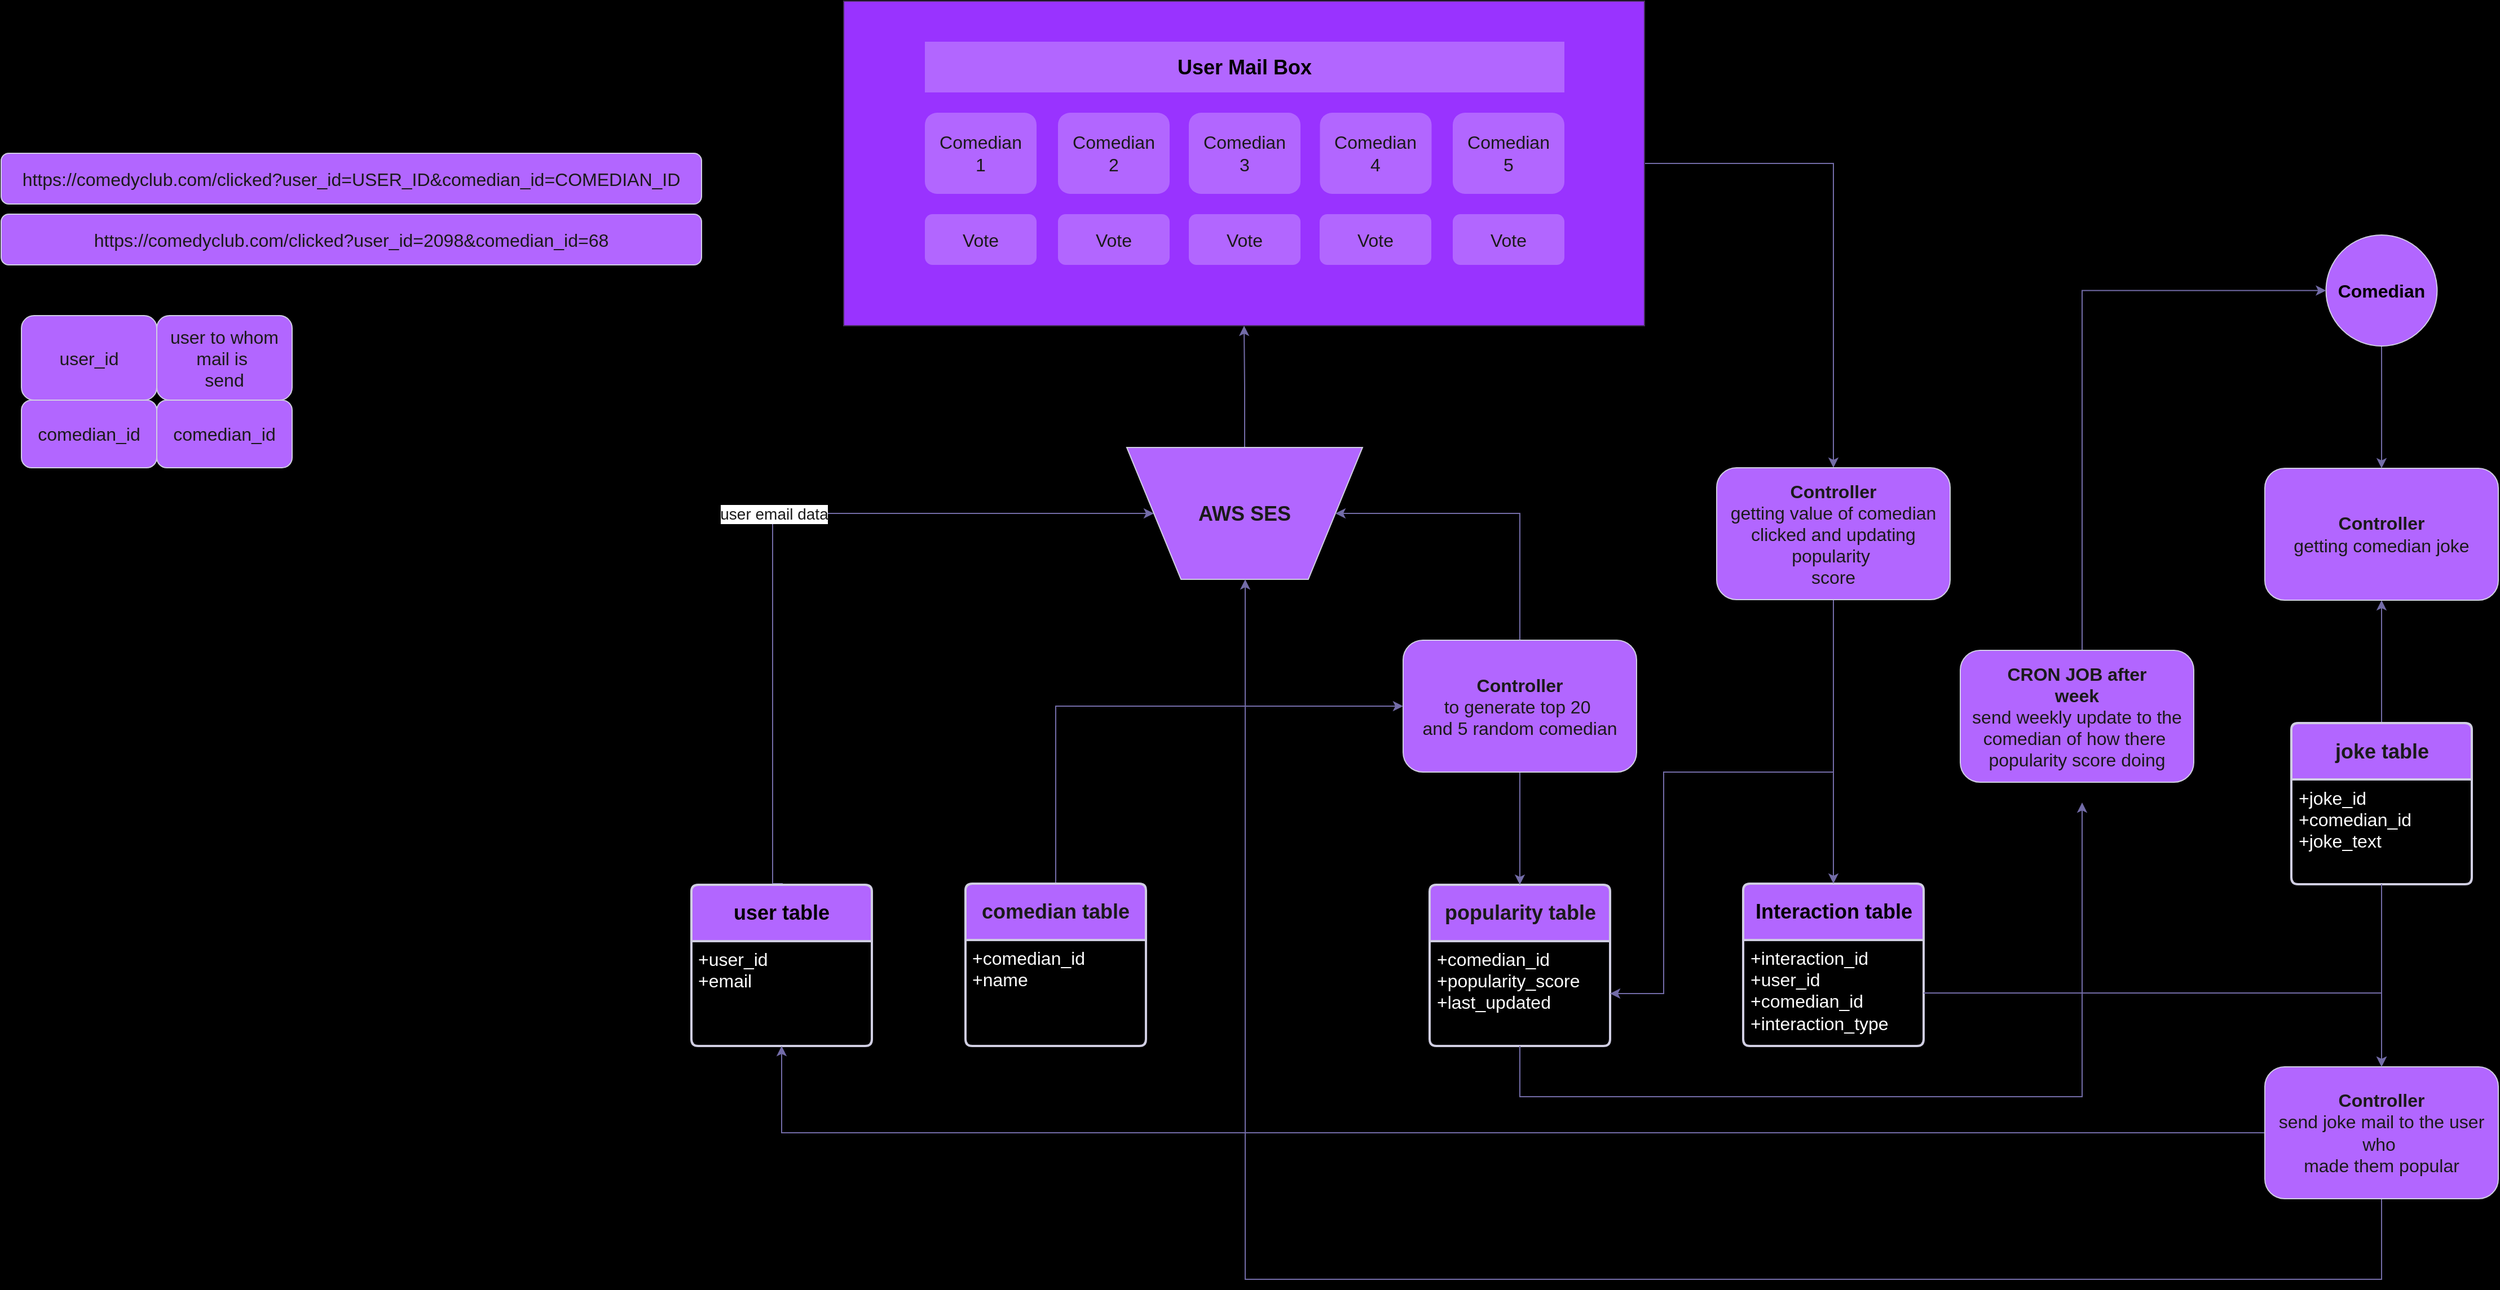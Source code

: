 <mxfile version="21.6.5" type="device">
  <diagram name="Page-1" id="ILRofubnNpt658Vaso6C">
    <mxGraphModel dx="6450" dy="3870" grid="0" gridSize="9" guides="1" tooltips="1" connect="1" arrows="1" fold="1" page="0" pageScale="1.5" pageWidth="1169" pageHeight="827" background="#000000" math="0" shadow="0">
      <root>
        <mxCell id="0" />
        <mxCell id="1" parent="0" />
        <mxCell id="L8v3LBRPqCBOY5xM7CWC-88" style="edgeStyle=orthogonalEdgeStyle;rounded=0;orthogonalLoop=1;jettySize=auto;html=1;entryX=0.5;entryY=0;entryDx=0;entryDy=0;strokeColor=#736CA8;fontColor=#1A1A1A;" edge="1" parent="1" source="L8v3LBRPqCBOY5xM7CWC-33" target="L8v3LBRPqCBOY5xM7CWC-76">
          <mxGeometry relative="1" as="geometry" />
        </mxCell>
        <mxCell id="L8v3LBRPqCBOY5xM7CWC-33" value="" style="rounded=0;whiteSpace=wrap;html=1;strokeColor=#432D57;fillColor=#9933FF;fontColor=#ffffff;" vertex="1" parent="1">
          <mxGeometry x="-423" y="-1080" width="710" height="288" as="geometry" />
        </mxCell>
        <mxCell id="L8v3LBRPqCBOY5xM7CWC-83" value="&lt;font style=&quot;font-size: 14px;&quot;&gt;user email data&lt;/font&gt;" style="edgeStyle=orthogonalEdgeStyle;rounded=0;orthogonalLoop=1;jettySize=auto;html=1;entryX=0;entryY=0.5;entryDx=0;entryDy=0;strokeColor=#736CA8;fontColor=#1A1A1A;" edge="1" parent="1" target="L8v3LBRPqCBOY5xM7CWC-16">
          <mxGeometry relative="1" as="geometry">
            <mxPoint x="-477" y="-297" as="sourcePoint" />
            <Array as="points">
              <mxPoint x="-486" y="-297" />
              <mxPoint x="-486" y="-625" />
            </Array>
          </mxGeometry>
        </mxCell>
        <mxCell id="L8v3LBRPqCBOY5xM7CWC-1" value="&lt;font color=&quot;#000000&quot; style=&quot;font-size: 18px;&quot;&gt;&lt;b&gt;user table&lt;/b&gt;&lt;/font&gt;" style="swimlane;childLayout=stackLayout;horizontal=1;startSize=50;horizontalStack=0;rounded=1;fontSize=16;fontStyle=0;strokeWidth=2;resizeParent=0;resizeLast=1;shadow=0;dashed=0;align=center;arcSize=4;whiteSpace=wrap;html=1;labelBackgroundColor=none;fillColor=#B266FF;strokeColor=#D0CEE2;fontColor=#FFFFFF;" vertex="1" parent="1">
          <mxGeometry x="-558" y="-296" width="160" height="143" as="geometry">
            <mxRectangle x="300" y="240" width="70" height="50" as="alternateBounds" />
          </mxGeometry>
        </mxCell>
        <mxCell id="L8v3LBRPqCBOY5xM7CWC-2" value="+user_id&lt;br style=&quot;font-size: 16px;&quot;&gt;+email" style="align=left;strokeColor=none;fillColor=none;spacingLeft=4;fontSize=16;verticalAlign=top;resizable=0;rotatable=0;part=1;html=1;labelBackgroundColor=none;fontColor=#FFFFFF;" vertex="1" parent="L8v3LBRPqCBOY5xM7CWC-1">
          <mxGeometry y="50" width="160" height="93" as="geometry" />
        </mxCell>
        <mxCell id="L8v3LBRPqCBOY5xM7CWC-86" style="edgeStyle=orthogonalEdgeStyle;rounded=0;orthogonalLoop=1;jettySize=auto;html=1;entryX=0;entryY=0.5;entryDx=0;entryDy=0;strokeColor=#736CA8;fontColor=#1A1A1A;" edge="1" parent="1" source="L8v3LBRPqCBOY5xM7CWC-8" target="L8v3LBRPqCBOY5xM7CWC-75">
          <mxGeometry relative="1" as="geometry">
            <Array as="points">
              <mxPoint x="-235" y="-454" />
            </Array>
          </mxGeometry>
        </mxCell>
        <mxCell id="L8v3LBRPqCBOY5xM7CWC-8" value="&lt;font style=&quot;font-size: 18px;&quot;&gt;&lt;b&gt;comedian table&lt;/b&gt;&lt;/font&gt;" style="swimlane;childLayout=stackLayout;horizontal=1;startSize=50;horizontalStack=0;rounded=1;fontSize=16;fontStyle=0;strokeWidth=2;resizeParent=0;resizeLast=1;shadow=0;dashed=0;align=center;arcSize=4;whiteSpace=wrap;html=1;labelBackgroundColor=none;fillColor=#B266FF;strokeColor=#D0CEE2;fontColor=#1A1A1A;" vertex="1" parent="1">
          <mxGeometry x="-315" y="-297" width="160" height="144" as="geometry">
            <mxRectangle x="300" y="240" width="70" height="50" as="alternateBounds" />
          </mxGeometry>
        </mxCell>
        <mxCell id="L8v3LBRPqCBOY5xM7CWC-9" value="&lt;font color=&quot;#ffffff&quot;&gt;+comedian_id&lt;br style=&quot;font-size: 16px;&quot;&gt;+name&lt;/font&gt;" style="align=left;strokeColor=none;fillColor=none;spacingLeft=4;fontSize=16;verticalAlign=top;resizable=0;rotatable=0;part=1;html=1;labelBackgroundColor=none;fontColor=#1A1A1A;" vertex="1" parent="L8v3LBRPqCBOY5xM7CWC-8">
          <mxGeometry y="50" width="160" height="94" as="geometry" />
        </mxCell>
        <mxCell id="L8v3LBRPqCBOY5xM7CWC-10" value="&lt;font style=&quot;font-size: 18px;&quot;&gt;&lt;b&gt;popularity table&lt;/b&gt;&lt;/font&gt;" style="swimlane;childLayout=stackLayout;horizontal=1;startSize=50;horizontalStack=0;rounded=1;fontSize=16;fontStyle=0;strokeWidth=2;resizeParent=0;resizeLast=1;shadow=0;dashed=0;align=center;arcSize=4;whiteSpace=wrap;html=1;labelBackgroundColor=none;fillColor=#B266FF;strokeColor=#D0CEE2;fontColor=#1A1A1A;" vertex="1" parent="1">
          <mxGeometry x="96.5" y="-296" width="160" height="143" as="geometry">
            <mxRectangle x="300" y="240" width="70" height="50" as="alternateBounds" />
          </mxGeometry>
        </mxCell>
        <mxCell id="L8v3LBRPqCBOY5xM7CWC-11" value="&lt;font color=&quot;#ffffff&quot;&gt;+comedian_id&lt;br style=&quot;font-size: 16px;&quot;&gt;+popularity_score&lt;br style=&quot;font-size: 16px;&quot;&gt;+last_updated&lt;/font&gt;" style="align=left;strokeColor=none;fillColor=none;spacingLeft=4;fontSize=16;verticalAlign=top;resizable=0;rotatable=0;part=1;html=1;labelBackgroundColor=none;fontColor=#1A1A1A;" vertex="1" parent="L8v3LBRPqCBOY5xM7CWC-10">
          <mxGeometry y="50" width="160" height="93" as="geometry" />
        </mxCell>
        <mxCell id="L8v3LBRPqCBOY5xM7CWC-12" value="&lt;font style=&quot;font-size: 18px;&quot;&gt;&lt;b&gt;Interaction table&lt;/b&gt;&lt;/font&gt;" style="swimlane;childLayout=stackLayout;horizontal=1;startSize=50;horizontalStack=0;rounded=1;fontSize=16;fontStyle=0;strokeWidth=2;resizeParent=0;resizeLast=1;shadow=0;dashed=0;align=center;arcSize=4;whiteSpace=wrap;html=1;labelBackgroundColor=none;fillColor=#B266FF;strokeColor=#D0CEE2;fontColor=#000000;" vertex="1" parent="1">
          <mxGeometry x="374.5" y="-297" width="160" height="144" as="geometry">
            <mxRectangle x="300" y="240" width="70" height="50" as="alternateBounds" />
          </mxGeometry>
        </mxCell>
        <mxCell id="L8v3LBRPqCBOY5xM7CWC-13" value="&lt;font color=&quot;#ffffff&quot;&gt;+interaction_id&lt;br style=&quot;font-size: 16px;&quot;&gt;+user_id&lt;br style=&quot;font-size: 16px;&quot;&gt;+comedian_id&lt;br style=&quot;font-size: 16px;&quot;&gt;+interaction_type&lt;/font&gt;" style="align=left;strokeColor=none;fillColor=none;spacingLeft=4;fontSize=16;verticalAlign=top;resizable=0;rotatable=0;part=1;html=1;labelBackgroundColor=none;fontColor=#1A1A1A;" vertex="1" parent="L8v3LBRPqCBOY5xM7CWC-12">
          <mxGeometry y="50" width="160" height="94" as="geometry" />
        </mxCell>
        <mxCell id="L8v3LBRPqCBOY5xM7CWC-91" value="" style="edgeStyle=orthogonalEdgeStyle;rounded=0;orthogonalLoop=1;jettySize=auto;html=1;strokeColor=#736CA8;fontColor=#1A1A1A;" edge="1" parent="1" source="L8v3LBRPqCBOY5xM7CWC-14" target="L8v3LBRPqCBOY5xM7CWC-77">
          <mxGeometry relative="1" as="geometry" />
        </mxCell>
        <mxCell id="L8v3LBRPqCBOY5xM7CWC-14" value="&lt;font style=&quot;font-size: 18px;&quot;&gt;&lt;b&gt;joke table&lt;/b&gt;&lt;/font&gt;" style="swimlane;childLayout=stackLayout;horizontal=1;startSize=50;horizontalStack=0;rounded=1;fontSize=16;fontStyle=0;strokeWidth=2;resizeParent=0;resizeLast=1;shadow=0;dashed=0;align=center;arcSize=4;whiteSpace=wrap;html=1;labelBackgroundColor=none;fillColor=#B266FF;strokeColor=#D0CEE2;fontColor=#1A1A1A;" vertex="1" parent="1">
          <mxGeometry x="860.5" y="-439.5" width="160" height="143" as="geometry">
            <mxRectangle x="300" y="240" width="70" height="50" as="alternateBounds" />
          </mxGeometry>
        </mxCell>
        <mxCell id="L8v3LBRPqCBOY5xM7CWC-15" value="&lt;font color=&quot;#ffffff&quot;&gt;+joke_id&lt;br style=&quot;font-size: 16px;&quot;&gt;+comedian_id&lt;br style=&quot;font-size: 16px;&quot;&gt;+joke_text&lt;/font&gt;" style="align=left;strokeColor=none;fillColor=none;spacingLeft=4;fontSize=16;verticalAlign=top;resizable=0;rotatable=0;part=1;html=1;labelBackgroundColor=none;fontColor=#1A1A1A;" vertex="1" parent="L8v3LBRPqCBOY5xM7CWC-14">
          <mxGeometry y="50" width="160" height="93" as="geometry" />
        </mxCell>
        <mxCell id="L8v3LBRPqCBOY5xM7CWC-87" style="edgeStyle=orthogonalEdgeStyle;rounded=0;orthogonalLoop=1;jettySize=auto;html=1;strokeColor=#736CA8;fontColor=#1A1A1A;" edge="1" parent="1" source="L8v3LBRPqCBOY5xM7CWC-16" target="L8v3LBRPqCBOY5xM7CWC-33">
          <mxGeometry relative="1" as="geometry" />
        </mxCell>
        <mxCell id="L8v3LBRPqCBOY5xM7CWC-16" value="AWS SES" style="verticalLabelPosition=middle;verticalAlign=middle;html=1;shape=trapezoid;perimeter=trapezoidPerimeter;whiteSpace=wrap;size=0.23;arcSize=10;flipV=1;labelPosition=center;align=center;strokeColor=#D0CEE2;fontColor=#1A1A1A;fillColor=#B266FF;fontSize=18;fontStyle=1" vertex="1" parent="1">
          <mxGeometry x="-172" y="-684" width="209" height="117" as="geometry" />
        </mxCell>
        <mxCell id="L8v3LBRPqCBOY5xM7CWC-17" value="User Mail Box" style="rounded=0;whiteSpace=wrap;html=1;strokeColor=none;fontColor=#000000;fillColor=#B266FF;fontSize=18;fontStyle=1" vertex="1" parent="1">
          <mxGeometry x="-351" y="-1044" width="567" height="45" as="geometry" />
        </mxCell>
        <mxCell id="L8v3LBRPqCBOY5xM7CWC-18" value="Comedian &lt;br style=&quot;font-size: 16px;&quot;&gt;1" style="rounded=1;whiteSpace=wrap;html=1;strokeColor=none;fontColor=#1A1A1A;fillColor=#B266FF;fontSize=16;" vertex="1" parent="1">
          <mxGeometry x="-351" y="-981" width="99" height="72" as="geometry" />
        </mxCell>
        <mxCell id="L8v3LBRPqCBOY5xM7CWC-28" value="Vote" style="rounded=1;whiteSpace=wrap;html=1;strokeColor=none;fontColor=#1A1A1A;fillColor=#B266FF;fontSize=16;" vertex="1" parent="1">
          <mxGeometry x="-351" y="-891" width="99" height="45" as="geometry" />
        </mxCell>
        <mxCell id="L8v3LBRPqCBOY5xM7CWC-34" value="Comedian &lt;br style=&quot;font-size: 16px;&quot;&gt;2" style="rounded=1;whiteSpace=wrap;html=1;strokeColor=none;fontColor=#1A1A1A;fillColor=#B266FF;fontSize=16;" vertex="1" parent="1">
          <mxGeometry x="-233" y="-981" width="99" height="72" as="geometry" />
        </mxCell>
        <mxCell id="L8v3LBRPqCBOY5xM7CWC-35" value="Comedian &lt;br style=&quot;font-size: 16px;&quot;&gt;3" style="rounded=1;whiteSpace=wrap;html=1;strokeColor=none;fontColor=#1A1A1A;fillColor=#B266FF;fontSize=16;" vertex="1" parent="1">
          <mxGeometry x="-117" y="-981" width="99" height="72" as="geometry" />
        </mxCell>
        <mxCell id="L8v3LBRPqCBOY5xM7CWC-36" value="Comedian &lt;br style=&quot;font-size: 16px;&quot;&gt;4" style="rounded=1;whiteSpace=wrap;html=1;strokeColor=none;fontColor=#1A1A1A;fillColor=#B266FF;fontSize=16;" vertex="1" parent="1">
          <mxGeometry x="-0.75" y="-981" width="99" height="72" as="geometry" />
        </mxCell>
        <mxCell id="L8v3LBRPqCBOY5xM7CWC-37" value="Comedian &lt;br style=&quot;font-size: 16px;&quot;&gt;5" style="rounded=1;whiteSpace=wrap;html=1;strokeColor=none;fontColor=#1A1A1A;fillColor=#B266FF;fontSize=16;" vertex="1" parent="1">
          <mxGeometry x="117" y="-981" width="99" height="72" as="geometry" />
        </mxCell>
        <mxCell id="L8v3LBRPqCBOY5xM7CWC-38" value="Vote" style="rounded=1;whiteSpace=wrap;html=1;strokeColor=none;fontColor=#1A1A1A;fillColor=#B266FF;fontSize=16;" vertex="1" parent="1">
          <mxGeometry x="-233" y="-891" width="99" height="45" as="geometry" />
        </mxCell>
        <mxCell id="L8v3LBRPqCBOY5xM7CWC-39" value="Vote" style="rounded=1;whiteSpace=wrap;html=1;strokeColor=none;fontColor=#1A1A1A;fillColor=#B266FF;fontSize=16;" vertex="1" parent="1">
          <mxGeometry x="-117" y="-891" width="99" height="45" as="geometry" />
        </mxCell>
        <mxCell id="L8v3LBRPqCBOY5xM7CWC-40" value="Vote" style="rounded=1;whiteSpace=wrap;html=1;strokeColor=none;fontColor=#1A1A1A;fillColor=#B266FF;fontSize=16;" vertex="1" parent="1">
          <mxGeometry x="-1" y="-891" width="99" height="45" as="geometry" />
        </mxCell>
        <mxCell id="L8v3LBRPqCBOY5xM7CWC-41" value="Vote" style="rounded=1;whiteSpace=wrap;html=1;strokeColor=none;fontColor=#1A1A1A;fillColor=#B266FF;fontSize=16;" vertex="1" parent="1">
          <mxGeometry x="117" y="-891" width="99" height="45" as="geometry" />
        </mxCell>
        <mxCell id="L8v3LBRPqCBOY5xM7CWC-42" value="&lt;div&gt;&lt;font style=&quot;font-size: 16px;&quot;&gt;https://comedyclub.com/clicked?user_id=USER_ID&amp;amp;comedian_id=COMEDIAN_ID&lt;/font&gt;&lt;/div&gt;" style="rounded=1;whiteSpace=wrap;html=1;strokeColor=#D0CEE2;fontColor=#1A1A1A;fillColor=#B266FF;" vertex="1" parent="1">
          <mxGeometry x="-1170" y="-945" width="621" height="45" as="geometry" />
        </mxCell>
        <mxCell id="L8v3LBRPqCBOY5xM7CWC-44" value="&lt;div&gt;&lt;font style=&quot;font-size: 16px;&quot;&gt;https://comedyclub.com/clicked?user_id=2098&amp;amp;comedian_id=68&lt;/font&gt;&lt;/div&gt;" style="rounded=1;whiteSpace=wrap;html=1;strokeColor=#D0CEE2;fontColor=#1A1A1A;fillColor=#B266FF;" vertex="1" parent="1">
          <mxGeometry x="-1170" y="-891" width="621" height="45" as="geometry" />
        </mxCell>
        <mxCell id="L8v3LBRPqCBOY5xM7CWC-71" value="user_id" style="rounded=1;whiteSpace=wrap;html=1;strokeColor=#D0CEE2;fontColor=#1A1A1A;fillColor=#B266FF;fontSize=16;" vertex="1" parent="1">
          <mxGeometry x="-1152" y="-801" width="120" height="75" as="geometry" />
        </mxCell>
        <mxCell id="L8v3LBRPqCBOY5xM7CWC-72" value="user to whom mail is&amp;nbsp;&lt;br style=&quot;font-size: 16px;&quot;&gt;send" style="rounded=1;whiteSpace=wrap;html=1;strokeColor=#D0CEE2;fontColor=#1A1A1A;fillColor=#B266FF;fontSize=16;" vertex="1" parent="1">
          <mxGeometry x="-1032" y="-801" width="120" height="75" as="geometry" />
        </mxCell>
        <mxCell id="L8v3LBRPqCBOY5xM7CWC-73" value="comedian_id" style="rounded=1;whiteSpace=wrap;html=1;strokeColor=#D0CEE2;fontColor=#1A1A1A;fillColor=#B266FF;fontSize=16;" vertex="1" parent="1">
          <mxGeometry x="-1152" y="-726" width="120" height="60" as="geometry" />
        </mxCell>
        <mxCell id="L8v3LBRPqCBOY5xM7CWC-74" value="comedian_id" style="rounded=1;whiteSpace=wrap;html=1;strokeColor=#D0CEE2;fontColor=#1A1A1A;fillColor=#B266FF;fontSize=16;" vertex="1" parent="1">
          <mxGeometry x="-1032" y="-726" width="120" height="60" as="geometry" />
        </mxCell>
        <mxCell id="L8v3LBRPqCBOY5xM7CWC-84" style="edgeStyle=orthogonalEdgeStyle;rounded=0;orthogonalLoop=1;jettySize=auto;html=1;entryX=1;entryY=0.5;entryDx=0;entryDy=0;strokeColor=#736CA8;fontColor=#1A1A1A;" edge="1" parent="1" source="L8v3LBRPqCBOY5xM7CWC-75" target="L8v3LBRPqCBOY5xM7CWC-16">
          <mxGeometry relative="1" as="geometry">
            <Array as="points">
              <mxPoint x="177" y="-625" />
            </Array>
          </mxGeometry>
        </mxCell>
        <mxCell id="L8v3LBRPqCBOY5xM7CWC-85" style="edgeStyle=orthogonalEdgeStyle;rounded=0;orthogonalLoop=1;jettySize=auto;html=1;entryX=0.5;entryY=0;entryDx=0;entryDy=0;strokeColor=#736CA8;fontColor=#1A1A1A;" edge="1" parent="1" source="L8v3LBRPqCBOY5xM7CWC-75" target="L8v3LBRPqCBOY5xM7CWC-10">
          <mxGeometry relative="1" as="geometry" />
        </mxCell>
        <mxCell id="L8v3LBRPqCBOY5xM7CWC-75" value="&lt;div style=&quot;font-size: 16px;&quot;&gt;&lt;b style=&quot;font-size: 16px; background-color: initial;&quot;&gt;Controller&lt;/b&gt;&lt;/div&gt;&lt;font style=&quot;font-size: 16px;&quot;&gt;&lt;div style=&quot;font-size: 16px;&quot;&gt;&lt;span style=&quot;background-color: initial; font-size: 16px;&quot;&gt;to generate top 20&amp;nbsp;&lt;/span&gt;&lt;/div&gt;&lt;div style=&quot;font-size: 16px;&quot;&gt;&lt;span style=&quot;background-color: initial; font-size: 16px;&quot;&gt;and 5 random comedian&lt;/span&gt;&lt;/div&gt;&lt;/font&gt;" style="rounded=1;whiteSpace=wrap;html=1;strokeColor=#D0CEE2;fontColor=#1A1A1A;fillColor=#B266FF;align=center;fontSize=16;" vertex="1" parent="1">
          <mxGeometry x="73" y="-513" width="207" height="117" as="geometry" />
        </mxCell>
        <mxCell id="L8v3LBRPqCBOY5xM7CWC-89" style="edgeStyle=orthogonalEdgeStyle;rounded=0;orthogonalLoop=1;jettySize=auto;html=1;entryX=0.5;entryY=0;entryDx=0;entryDy=0;strokeColor=#736CA8;fontColor=#1A1A1A;" edge="1" parent="1" source="L8v3LBRPqCBOY5xM7CWC-76" target="L8v3LBRPqCBOY5xM7CWC-12">
          <mxGeometry relative="1" as="geometry" />
        </mxCell>
        <mxCell id="L8v3LBRPqCBOY5xM7CWC-90" style="edgeStyle=orthogonalEdgeStyle;rounded=0;orthogonalLoop=1;jettySize=auto;html=1;entryX=1;entryY=0.5;entryDx=0;entryDy=0;strokeColor=#736CA8;fontColor=#1A1A1A;" edge="1" parent="1" source="L8v3LBRPqCBOY5xM7CWC-76" target="L8v3LBRPqCBOY5xM7CWC-11">
          <mxGeometry relative="1" as="geometry">
            <Array as="points">
              <mxPoint x="455" y="-396" />
              <mxPoint x="304" y="-396" />
              <mxPoint x="304" y="-199" />
            </Array>
          </mxGeometry>
        </mxCell>
        <mxCell id="L8v3LBRPqCBOY5xM7CWC-76" value="&lt;div style=&quot;font-size: 16px;&quot;&gt;&lt;b style=&quot;font-size: 16px; background-color: initial;&quot;&gt;Controller&lt;/b&gt;&lt;/div&gt;&lt;font style=&quot;font-size: 16px;&quot;&gt;&lt;div style=&quot;font-size: 16px;&quot;&gt;getting value of comedian clicked and updating popularity&amp;nbsp;&lt;/div&gt;&lt;div style=&quot;font-size: 16px;&quot;&gt;score&lt;/div&gt;&lt;/font&gt;" style="rounded=1;whiteSpace=wrap;html=1;strokeColor=#D0CEE2;fontColor=#1A1A1A;fillColor=#B266FF;align=center;fontSize=16;" vertex="1" parent="1">
          <mxGeometry x="351" y="-666" width="207" height="117" as="geometry" />
        </mxCell>
        <mxCell id="L8v3LBRPqCBOY5xM7CWC-77" value="&lt;div style=&quot;font-size: 16px;&quot;&gt;&lt;b style=&quot;font-size: 16px; background-color: initial;&quot;&gt;Controller&lt;/b&gt;&lt;/div&gt;&lt;font style=&quot;font-size: 16px;&quot;&gt;&lt;div style=&quot;font-size: 16px;&quot;&gt;getting comedian joke&lt;/div&gt;&lt;/font&gt;" style="rounded=1;whiteSpace=wrap;html=1;strokeColor=#D0CEE2;fontColor=#1A1A1A;fillColor=#B266FF;align=center;fontSize=16;" vertex="1" parent="1">
          <mxGeometry x="837" y="-665.5" width="207" height="117" as="geometry" />
        </mxCell>
        <mxCell id="L8v3LBRPqCBOY5xM7CWC-96" style="edgeStyle=orthogonalEdgeStyle;rounded=0;orthogonalLoop=1;jettySize=auto;html=1;strokeColor=#736CA8;fontColor=#1A1A1A;" edge="1" parent="1" source="L8v3LBRPqCBOY5xM7CWC-78" target="L8v3LBRPqCBOY5xM7CWC-16">
          <mxGeometry relative="1" as="geometry">
            <Array as="points">
              <mxPoint x="941" y="54" />
              <mxPoint x="-67" y="54" />
            </Array>
          </mxGeometry>
        </mxCell>
        <mxCell id="L8v3LBRPqCBOY5xM7CWC-100" style="edgeStyle=orthogonalEdgeStyle;rounded=0;orthogonalLoop=1;jettySize=auto;html=1;entryX=0.5;entryY=1;entryDx=0;entryDy=0;strokeColor=#736CA8;fontColor=#1A1A1A;" edge="1" parent="1" source="L8v3LBRPqCBOY5xM7CWC-78" target="L8v3LBRPqCBOY5xM7CWC-2">
          <mxGeometry relative="1" as="geometry">
            <Array as="points">
              <mxPoint x="-478" y="-76" />
            </Array>
          </mxGeometry>
        </mxCell>
        <mxCell id="L8v3LBRPqCBOY5xM7CWC-78" value="&lt;div style=&quot;font-size: 16px;&quot;&gt;&lt;b style=&quot;font-size: 16px; background-color: initial;&quot;&gt;Controller&lt;/b&gt;&lt;/div&gt;&lt;font style=&quot;font-size: 16px;&quot;&gt;&lt;div style=&quot;font-size: 16px;&quot;&gt;send joke mail to the user who&amp;nbsp;&lt;/div&gt;&lt;div style=&quot;font-size: 16px;&quot;&gt;made them popular&lt;/div&gt;&lt;/font&gt;" style="rounded=1;whiteSpace=wrap;html=1;strokeColor=#D0CEE2;fontColor=#1A1A1A;fillColor=#B266FF;align=center;fontSize=16;" vertex="1" parent="1">
          <mxGeometry x="837" y="-134.5" width="207" height="117" as="geometry" />
        </mxCell>
        <mxCell id="L8v3LBRPqCBOY5xM7CWC-93" style="edgeStyle=orthogonalEdgeStyle;rounded=0;orthogonalLoop=1;jettySize=auto;html=1;strokeColor=#736CA8;fontColor=#1A1A1A;" edge="1" parent="1" source="L8v3LBRPqCBOY5xM7CWC-92" target="L8v3LBRPqCBOY5xM7CWC-77">
          <mxGeometry relative="1" as="geometry" />
        </mxCell>
        <mxCell id="L8v3LBRPqCBOY5xM7CWC-92" value="&lt;font style=&quot;font-size: 16px;&quot;&gt;&lt;b&gt;Comedian&lt;/b&gt;&lt;/font&gt;" style="ellipse;whiteSpace=wrap;html=1;aspect=fixed;strokeColor=#D0CEE2;fontColor=#000000;fillColor=#B266FF;" vertex="1" parent="1">
          <mxGeometry x="891.25" y="-872.5" width="98.5" height="98.5" as="geometry" />
        </mxCell>
        <mxCell id="L8v3LBRPqCBOY5xM7CWC-94" style="edgeStyle=orthogonalEdgeStyle;rounded=0;orthogonalLoop=1;jettySize=auto;html=1;entryX=0.5;entryY=0;entryDx=0;entryDy=0;strokeColor=#736CA8;fontColor=#1A1A1A;" edge="1" parent="1" source="L8v3LBRPqCBOY5xM7CWC-15" target="L8v3LBRPqCBOY5xM7CWC-78">
          <mxGeometry relative="1" as="geometry" />
        </mxCell>
        <mxCell id="L8v3LBRPqCBOY5xM7CWC-98" style="edgeStyle=orthogonalEdgeStyle;rounded=0;orthogonalLoop=1;jettySize=auto;html=1;entryX=0;entryY=0.5;entryDx=0;entryDy=0;strokeColor=#736CA8;fontColor=#1A1A1A;" edge="1" parent="1" source="L8v3LBRPqCBOY5xM7CWC-97" target="L8v3LBRPqCBOY5xM7CWC-92">
          <mxGeometry relative="1" as="geometry">
            <Array as="points">
              <mxPoint x="675" y="-823" />
            </Array>
          </mxGeometry>
        </mxCell>
        <mxCell id="L8v3LBRPqCBOY5xM7CWC-97" value="&lt;div style=&quot;font-size: 16px;&quot;&gt;&lt;b&gt;CRON JOB after&lt;/b&gt;&lt;/div&gt;&lt;div style=&quot;font-size: 16px;&quot;&gt;&lt;b&gt;week&lt;/b&gt;&lt;/div&gt;&lt;font style=&quot;font-size: 16px;&quot;&gt;&lt;div style=&quot;font-size: 16px;&quot;&gt;send weekly update to the&lt;/div&gt;&lt;div style=&quot;font-size: 16px;&quot;&gt;comedian of how there&amp;nbsp;&lt;/div&gt;&lt;div style=&quot;font-size: 16px;&quot;&gt;popularity score doing&lt;/div&gt;&lt;/font&gt;" style="rounded=1;whiteSpace=wrap;html=1;strokeColor=#D0CEE2;fontColor=#1A1A1A;fillColor=#B266FF;align=center;fontSize=16;" vertex="1" parent="1">
          <mxGeometry x="567" y="-504" width="207" height="117" as="geometry" />
        </mxCell>
        <mxCell id="L8v3LBRPqCBOY5xM7CWC-99" style="edgeStyle=orthogonalEdgeStyle;rounded=0;orthogonalLoop=1;jettySize=auto;html=1;strokeColor=#736CA8;fontColor=#1A1A1A;" edge="1" parent="1" source="L8v3LBRPqCBOY5xM7CWC-11">
          <mxGeometry relative="1" as="geometry">
            <mxPoint x="675" y="-369" as="targetPoint" />
            <Array as="points">
              <mxPoint x="177" y="-108" />
              <mxPoint x="675" y="-108" />
            </Array>
          </mxGeometry>
        </mxCell>
        <mxCell id="L8v3LBRPqCBOY5xM7CWC-101" style="edgeStyle=orthogonalEdgeStyle;rounded=0;orthogonalLoop=1;jettySize=auto;html=1;entryX=0.5;entryY=0;entryDx=0;entryDy=0;strokeColor=#736CA8;fontColor=#1A1A1A;" edge="1" parent="1" source="L8v3LBRPqCBOY5xM7CWC-13" target="L8v3LBRPqCBOY5xM7CWC-78">
          <mxGeometry relative="1" as="geometry" />
        </mxCell>
      </root>
    </mxGraphModel>
  </diagram>
</mxfile>
